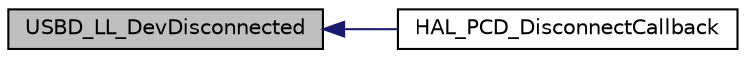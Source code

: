digraph "USBD_LL_DevDisconnected"
{
  edge [fontname="Helvetica",fontsize="10",labelfontname="Helvetica",labelfontsize="10"];
  node [fontname="Helvetica",fontsize="10",shape=record];
  rankdir="LR";
  Node57 [label="USBD_LL_DevDisconnected",height=0.2,width=0.4,color="black", fillcolor="grey75", style="filled", fontcolor="black"];
  Node57 -> Node58 [dir="back",color="midnightblue",fontsize="10",style="solid",fontname="Helvetica"];
  Node58 [label="HAL_PCD_DisconnectCallback",height=0.2,width=0.4,color="black", fillcolor="white", style="filled",URL="$group___p_c_d___exported___functions___group2.html#ga25f930b5fe696224f8e71dacf5f324b4",tooltip="Disconnect callback. "];
}
